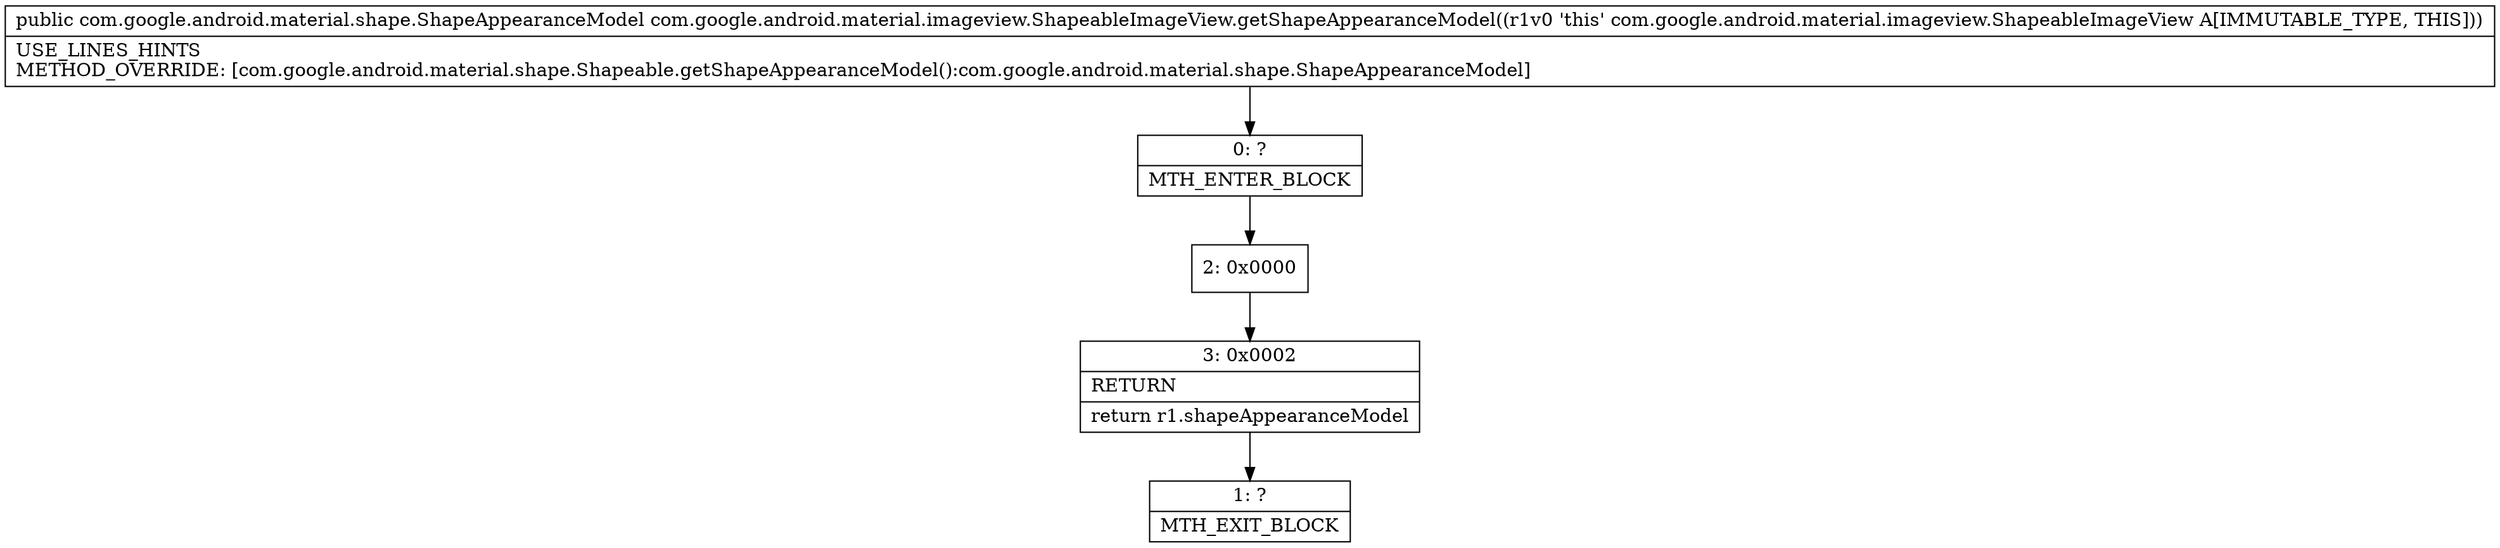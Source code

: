 digraph "CFG forcom.google.android.material.imageview.ShapeableImageView.getShapeAppearanceModel()Lcom\/google\/android\/material\/shape\/ShapeAppearanceModel;" {
Node_0 [shape=record,label="{0\:\ ?|MTH_ENTER_BLOCK\l}"];
Node_2 [shape=record,label="{2\:\ 0x0000}"];
Node_3 [shape=record,label="{3\:\ 0x0002|RETURN\l|return r1.shapeAppearanceModel\l}"];
Node_1 [shape=record,label="{1\:\ ?|MTH_EXIT_BLOCK\l}"];
MethodNode[shape=record,label="{public com.google.android.material.shape.ShapeAppearanceModel com.google.android.material.imageview.ShapeableImageView.getShapeAppearanceModel((r1v0 'this' com.google.android.material.imageview.ShapeableImageView A[IMMUTABLE_TYPE, THIS]))  | USE_LINES_HINTS\lMETHOD_OVERRIDE: [com.google.android.material.shape.Shapeable.getShapeAppearanceModel():com.google.android.material.shape.ShapeAppearanceModel]\l}"];
MethodNode -> Node_0;Node_0 -> Node_2;
Node_2 -> Node_3;
Node_3 -> Node_1;
}

